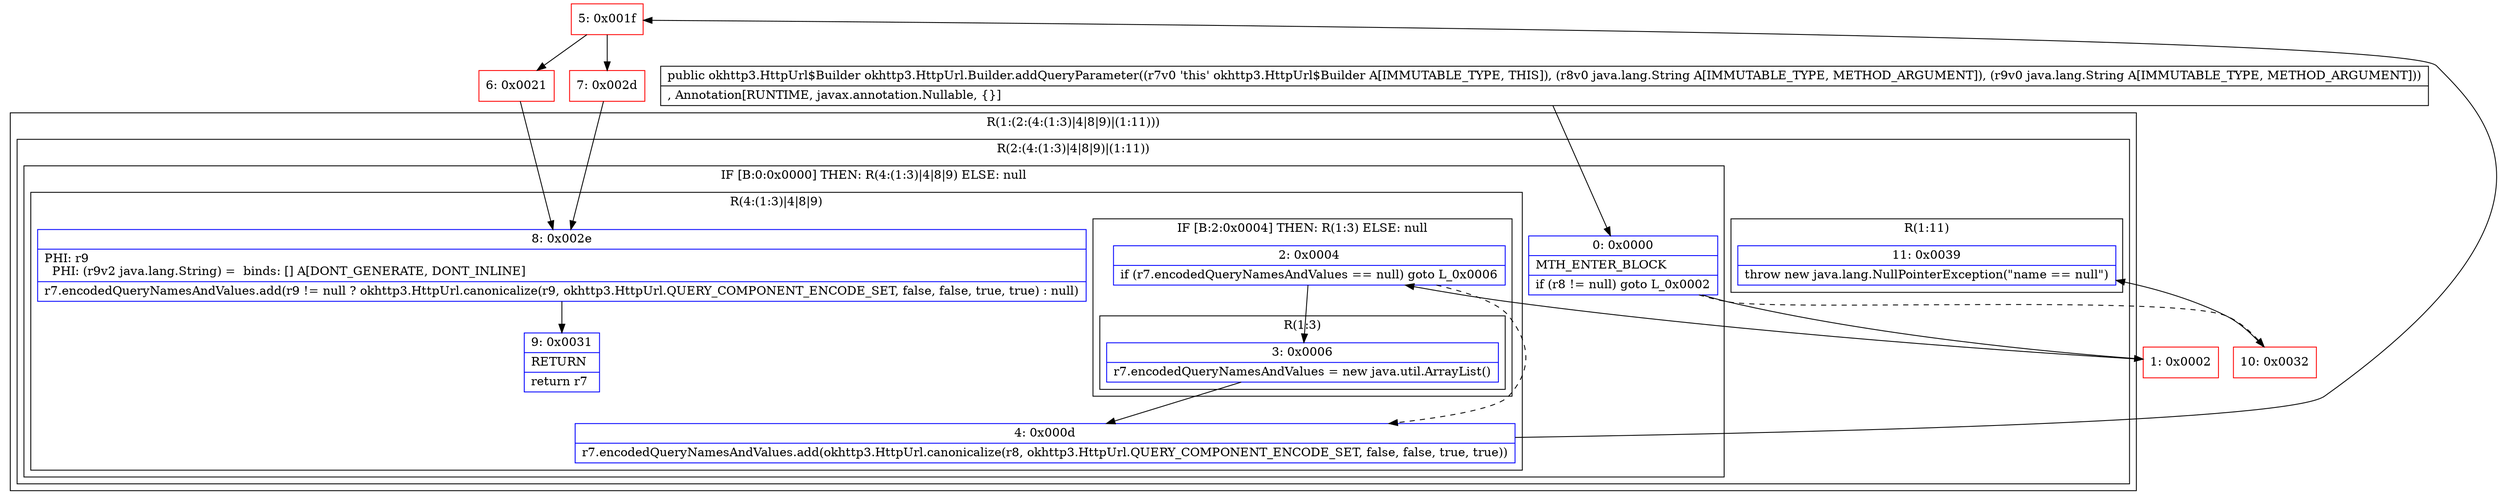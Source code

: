 digraph "CFG forokhttp3.HttpUrl.Builder.addQueryParameter(Ljava\/lang\/String;Ljava\/lang\/String;)Lokhttp3\/HttpUrl$Builder;" {
subgraph cluster_Region_2076078823 {
label = "R(1:(2:(4:(1:3)|4|8|9)|(1:11)))";
node [shape=record,color=blue];
subgraph cluster_Region_2032476343 {
label = "R(2:(4:(1:3)|4|8|9)|(1:11))";
node [shape=record,color=blue];
subgraph cluster_IfRegion_1745686889 {
label = "IF [B:0:0x0000] THEN: R(4:(1:3)|4|8|9) ELSE: null";
node [shape=record,color=blue];
Node_0 [shape=record,label="{0\:\ 0x0000|MTH_ENTER_BLOCK\l|if (r8 != null) goto L_0x0002\l}"];
subgraph cluster_Region_1547091622 {
label = "R(4:(1:3)|4|8|9)";
node [shape=record,color=blue];
subgraph cluster_IfRegion_1419232909 {
label = "IF [B:2:0x0004] THEN: R(1:3) ELSE: null";
node [shape=record,color=blue];
Node_2 [shape=record,label="{2\:\ 0x0004|if (r7.encodedQueryNamesAndValues == null) goto L_0x0006\l}"];
subgraph cluster_Region_73888816 {
label = "R(1:3)";
node [shape=record,color=blue];
Node_3 [shape=record,label="{3\:\ 0x0006|r7.encodedQueryNamesAndValues = new java.util.ArrayList()\l}"];
}
}
Node_4 [shape=record,label="{4\:\ 0x000d|r7.encodedQueryNamesAndValues.add(okhttp3.HttpUrl.canonicalize(r8, okhttp3.HttpUrl.QUERY_COMPONENT_ENCODE_SET, false, false, true, true))\l}"];
Node_8 [shape=record,label="{8\:\ 0x002e|PHI: r9 \l  PHI: (r9v2 java.lang.String) =  binds: [] A[DONT_GENERATE, DONT_INLINE]\l|r7.encodedQueryNamesAndValues.add(r9 != null ? okhttp3.HttpUrl.canonicalize(r9, okhttp3.HttpUrl.QUERY_COMPONENT_ENCODE_SET, false, false, true, true) : null)\l}"];
Node_9 [shape=record,label="{9\:\ 0x0031|RETURN\l|return r7\l}"];
}
}
subgraph cluster_Region_81902476 {
label = "R(1:11)";
node [shape=record,color=blue];
Node_11 [shape=record,label="{11\:\ 0x0039|throw new java.lang.NullPointerException(\"name == null\")\l}"];
}
}
}
Node_1 [shape=record,color=red,label="{1\:\ 0x0002}"];
Node_5 [shape=record,color=red,label="{5\:\ 0x001f}"];
Node_6 [shape=record,color=red,label="{6\:\ 0x0021}"];
Node_7 [shape=record,color=red,label="{7\:\ 0x002d}"];
Node_10 [shape=record,color=red,label="{10\:\ 0x0032}"];
MethodNode[shape=record,label="{public okhttp3.HttpUrl$Builder okhttp3.HttpUrl.Builder.addQueryParameter((r7v0 'this' okhttp3.HttpUrl$Builder A[IMMUTABLE_TYPE, THIS]), (r8v0 java.lang.String A[IMMUTABLE_TYPE, METHOD_ARGUMENT]), (r9v0 java.lang.String A[IMMUTABLE_TYPE, METHOD_ARGUMENT]))  | , Annotation[RUNTIME, javax.annotation.Nullable, \{\}]\l}"];
MethodNode -> Node_0;
Node_0 -> Node_1;
Node_0 -> Node_10[style=dashed];
Node_2 -> Node_3;
Node_2 -> Node_4[style=dashed];
Node_3 -> Node_4;
Node_4 -> Node_5;
Node_8 -> Node_9;
Node_1 -> Node_2;
Node_5 -> Node_6;
Node_5 -> Node_7;
Node_6 -> Node_8;
Node_7 -> Node_8;
Node_10 -> Node_11;
}


